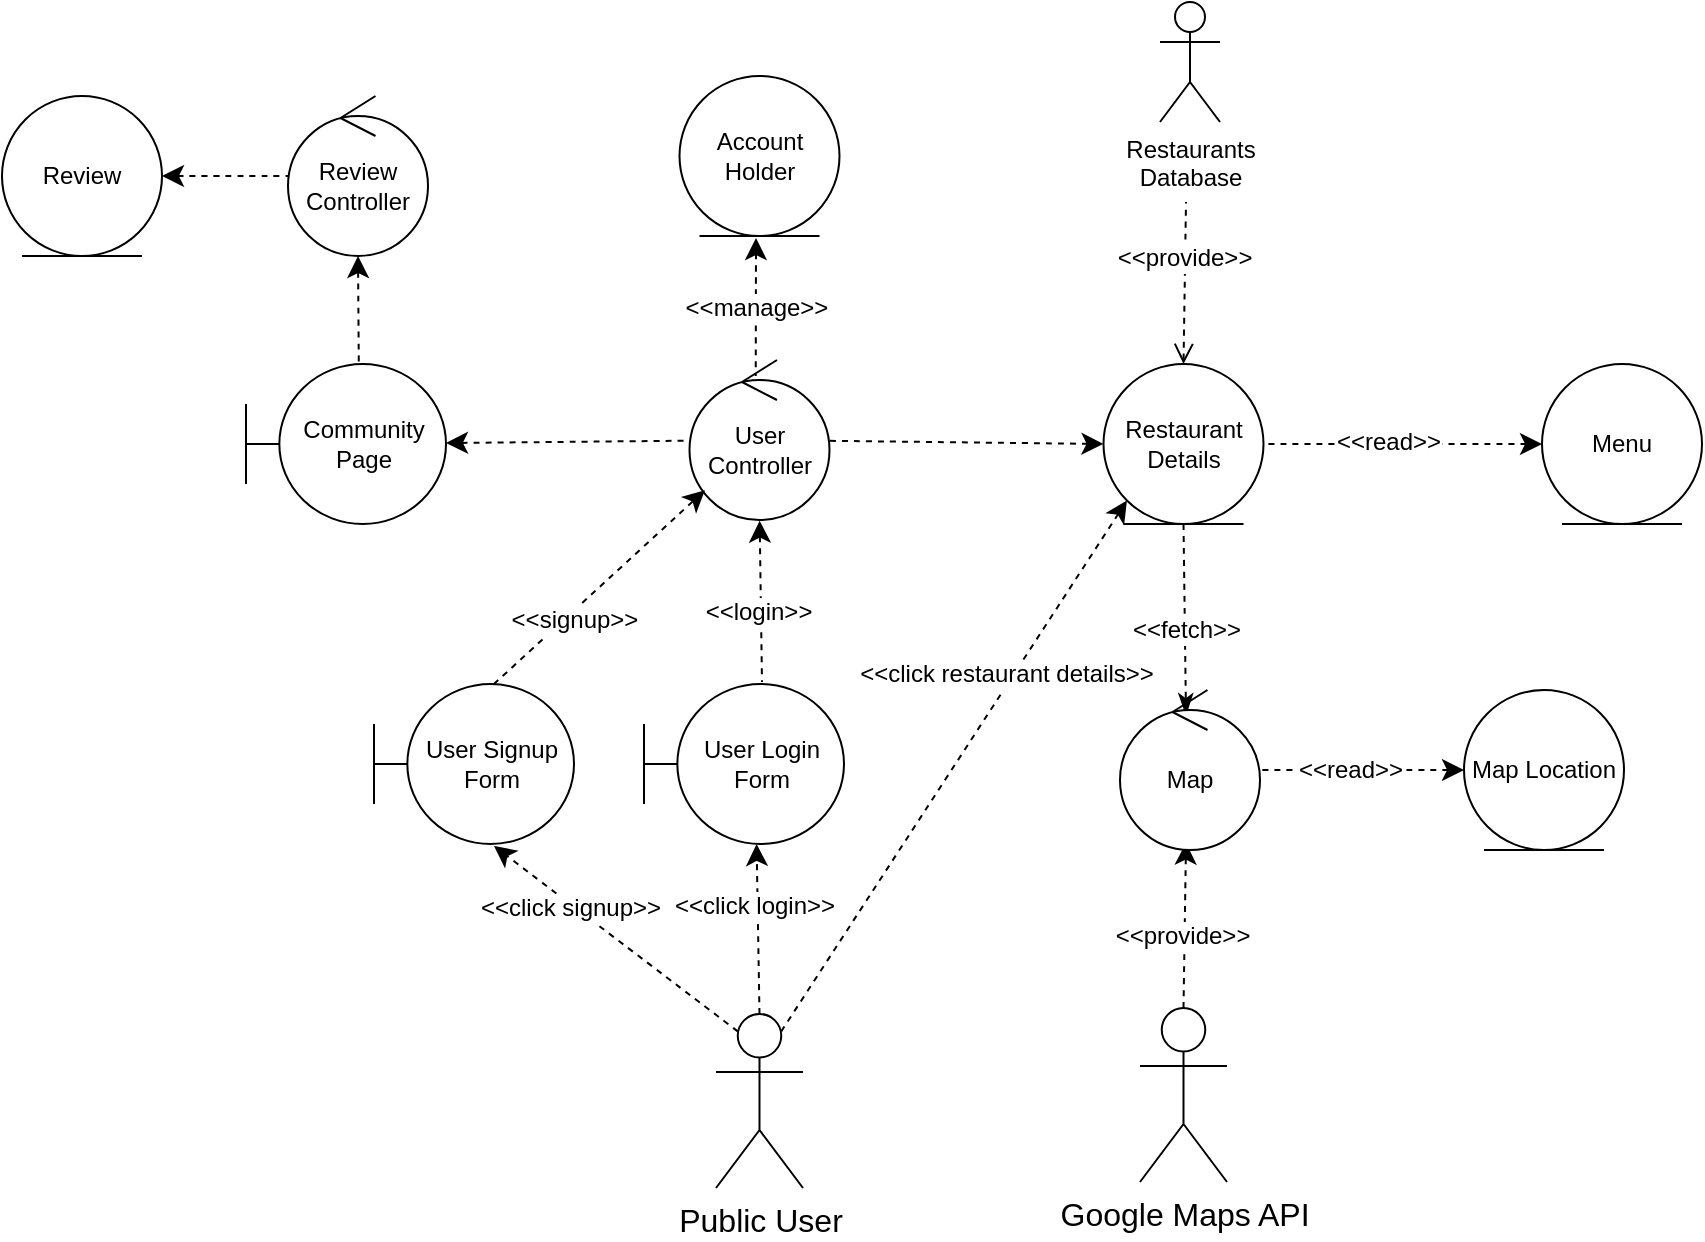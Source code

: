 <mxfile version="20.8.20" type="device"><diagram name="Page-1" id="qtzrwAMSK_wWStTGhh-I"><mxGraphModel dx="2785" dy="1515" grid="0" gridSize="10" guides="1" tooltips="1" connect="1" arrows="1" fold="1" page="0" pageScale="1" pageWidth="850" pageHeight="1100" math="0" shadow="0"><root><mxCell id="0"/><mxCell id="1" parent="0"/><mxCell id="d5BKdqSc_xHFuyM7LWBF-1" value="Public User" style="shape=umlActor;verticalLabelPosition=bottom;verticalAlign=top;html=1;outlineConnect=0;fontSize=16;" parent="1" vertex="1"><mxGeometry x="-123" y="196" width="43.5" height="87" as="geometry"/></mxCell><mxCell id="d5BKdqSc_xHFuyM7LWBF-2" value="User Login Form" style="shape=umlBoundary;whiteSpace=wrap;html=1;fontSize=12;" parent="1" vertex="1"><mxGeometry x="-159" y="31" width="100" height="80" as="geometry"/></mxCell><mxCell id="d5BKdqSc_xHFuyM7LWBF-5" value="" style="edgeStyle=none;orthogonalLoop=1;jettySize=auto;html=1;rounded=0;fontSize=12;startSize=8;endSize=8;curved=1;dashed=1;entryX=0.563;entryY=1;entryDx=0;entryDy=0;entryPerimeter=0;exitX=0.5;exitY=0;exitDx=0;exitDy=0;exitPerimeter=0;" parent="1" target="d5BKdqSc_xHFuyM7LWBF-2" edge="1" source="d5BKdqSc_xHFuyM7LWBF-1"><mxGeometry width="120" relative="1" as="geometry"><mxPoint x="-103" y="187" as="sourcePoint"/><mxPoint x="-108" y="123" as="targetPoint"/><Array as="points"/></mxGeometry></mxCell><mxCell id="pHo9vIIPi7Yucx-JHA5a-15" value="&amp;lt;&amp;lt;click login&amp;gt;&amp;gt;" style="edgeLabel;html=1;align=center;verticalAlign=middle;resizable=0;points=[];fontSize=12;" vertex="1" connectable="0" parent="d5BKdqSc_xHFuyM7LWBF-5"><mxGeometry x="-0.346" y="3" relative="1" as="geometry"><mxPoint y="-26" as="offset"/></mxGeometry></mxCell><mxCell id="d5BKdqSc_xHFuyM7LWBF-10" style="edgeStyle=none;curved=1;rounded=0;orthogonalLoop=1;jettySize=auto;html=1;exitX=0.5;exitY=0;exitDx=0;exitDy=0;exitPerimeter=0;entryX=0.518;entryY=0.992;entryDx=0;entryDy=0;entryPerimeter=0;dashed=1;fontSize=12;startSize=8;endSize=8;" parent="1" source="d5BKdqSc_xHFuyM7LWBF-7" edge="1"><mxGeometry relative="1" as="geometry"><mxPoint x="112.01" y="110.36" as="targetPoint"/></mxGeometry></mxCell><mxCell id="pHo9vIIPi7Yucx-JHA5a-10" value="&amp;lt;&amp;lt;provide&amp;gt;&amp;gt;" style="edgeLabel;html=1;align=center;verticalAlign=middle;resizable=0;points=[];fontSize=12;" vertex="1" connectable="0" parent="d5BKdqSc_xHFuyM7LWBF-10"><mxGeometry x="-0.25" y="1" relative="1" as="geometry"><mxPoint y="-5" as="offset"/></mxGeometry></mxCell><mxCell id="d5BKdqSc_xHFuyM7LWBF-7" value="Google Maps API" style="shape=umlActor;verticalLabelPosition=bottom;verticalAlign=top;html=1;outlineConnect=0;fontSize=16;" parent="1" vertex="1"><mxGeometry x="89" y="193" width="43.5" height="87" as="geometry"/></mxCell><mxCell id="d5BKdqSc_xHFuyM7LWBF-14" style="edgeStyle=none;curved=1;rounded=0;orthogonalLoop=1;jettySize=auto;html=1;exitX=0.5;exitY=1;exitDx=0;exitDy=0;entryX=0.518;entryY=0.195;entryDx=0;entryDy=0;entryPerimeter=0;dashed=1;fontSize=12;startSize=8;endSize=8;startArrow=none;startFill=0;endArrow=classicThin;endFill=1;" parent="1" source="d5BKdqSc_xHFuyM7LWBF-13" edge="1"><mxGeometry relative="1" as="geometry"><mxPoint x="112.01" y="46.6" as="targetPoint"/></mxGeometry></mxCell><mxCell id="pHo9vIIPi7Yucx-JHA5a-9" value="&amp;lt;&amp;lt;fetch&amp;gt;&amp;gt;" style="edgeLabel;html=1;align=center;verticalAlign=middle;resizable=0;points=[];fontSize=12;" vertex="1" connectable="0" parent="d5BKdqSc_xHFuyM7LWBF-14"><mxGeometry x="0.34" y="2" relative="1" as="geometry"><mxPoint x="-2" y="-11" as="offset"/></mxGeometry></mxCell><mxCell id="pHo9vIIPi7Yucx-JHA5a-3" style="edgeStyle=none;curved=1;rounded=0;orthogonalLoop=1;jettySize=auto;html=1;exitX=0;exitY=1;exitDx=0;exitDy=0;fontSize=12;startSize=8;endSize=8;endArrow=none;endFill=0;startArrow=classic;startFill=1;dashed=1;entryX=0.75;entryY=0.1;entryDx=0;entryDy=0;entryPerimeter=0;" edge="1" parent="1" source="d5BKdqSc_xHFuyM7LWBF-13" target="d5BKdqSc_xHFuyM7LWBF-1"><mxGeometry relative="1" as="geometry"><mxPoint x="-59" y="68" as="targetPoint"/></mxGeometry></mxCell><mxCell id="pHo9vIIPi7Yucx-JHA5a-16" value="&amp;lt;&amp;lt;click restaurant details&amp;gt;&amp;gt;" style="edgeLabel;html=1;align=center;verticalAlign=middle;resizable=0;points=[];fontSize=12;" vertex="1" connectable="0" parent="pHo9vIIPi7Yucx-JHA5a-3"><mxGeometry x="-0.332" y="-4" relative="1" as="geometry"><mxPoint as="offset"/></mxGeometry></mxCell><mxCell id="d5BKdqSc_xHFuyM7LWBF-13" value="Restaurant&lt;br&gt;Details" style="ellipse;shape=umlEntity;whiteSpace=wrap;html=1;fontSize=12;" parent="1" vertex="1"><mxGeometry x="70.75" y="-129" width="80" height="80" as="geometry"/></mxCell><mxCell id="d5BKdqSc_xHFuyM7LWBF-17" value="User Controller" style="ellipse;shape=umlControl;whiteSpace=wrap;html=1;fontSize=12;" parent="1" vertex="1"><mxGeometry x="-136.25" y="-131" width="70" height="80" as="geometry"/></mxCell><mxCell id="d5BKdqSc_xHFuyM7LWBF-18" style="edgeStyle=none;curved=1;rounded=0;orthogonalLoop=1;jettySize=auto;html=1;exitX=0.501;exitY=1.004;exitDx=0;exitDy=0;dashed=1;fontSize=12;startSize=8;endSize=8;startArrow=classic;startFill=1;endArrow=none;endFill=0;exitPerimeter=0;" parent="1" edge="1" source="d5BKdqSc_xHFuyM7LWBF-17"><mxGeometry relative="1" as="geometry"><mxPoint x="-101.87" y="-48.5" as="sourcePoint"/><mxPoint x="-100" y="30" as="targetPoint"/></mxGeometry></mxCell><mxCell id="pHo9vIIPi7Yucx-JHA5a-13" value="&amp;lt;&amp;lt;login&amp;gt;&amp;gt;" style="edgeLabel;html=1;align=center;verticalAlign=middle;resizable=0;points=[];fontSize=12;" vertex="1" connectable="0" parent="d5BKdqSc_xHFuyM7LWBF-18"><mxGeometry x="0.336" y="-2" relative="1" as="geometry"><mxPoint y="-9" as="offset"/></mxGeometry></mxCell><mxCell id="d5BKdqSc_xHFuyM7LWBF-20" style="edgeStyle=none;curved=1;rounded=0;orthogonalLoop=1;jettySize=auto;html=1;dashed=1;fontSize=12;startSize=8;endSize=8;startArrow=classic;startFill=1;endArrow=none;endFill=0;exitX=0;exitY=0.5;exitDx=0;exitDy=0;" parent="1" edge="1" target="d5BKdqSc_xHFuyM7LWBF-17" source="d5BKdqSc_xHFuyM7LWBF-13"><mxGeometry relative="1" as="geometry"><mxPoint x="69" y="-83" as="sourcePoint"/><mxPoint x="-59" y="-83" as="targetPoint"/></mxGeometry></mxCell><mxCell id="d5BKdqSc_xHFuyM7LWBF-21" value="Menu" style="ellipse;shape=umlEntity;whiteSpace=wrap;html=1;fontSize=12;" parent="1" vertex="1"><mxGeometry x="290" y="-129" width="80" height="80" as="geometry"/></mxCell><mxCell id="d5BKdqSc_xHFuyM7LWBF-22" style="edgeStyle=none;curved=1;rounded=0;orthogonalLoop=1;jettySize=auto;html=1;dashed=1;fontSize=12;startSize=8;endSize=8;startArrow=classic;startFill=1;endArrow=none;endFill=0;entryX=1;entryY=0.5;entryDx=0;entryDy=0;exitX=0;exitY=0.5;exitDx=0;exitDy=0;" parent="1" edge="1" target="d5BKdqSc_xHFuyM7LWBF-13" source="d5BKdqSc_xHFuyM7LWBF-21"><mxGeometry relative="1" as="geometry"><mxPoint x="287" y="-83.62" as="sourcePoint"/><mxPoint x="159" y="-83.62" as="targetPoint"/></mxGeometry></mxCell><mxCell id="pHo9vIIPi7Yucx-JHA5a-22" value="&amp;lt;&amp;lt;read&amp;gt;&amp;gt;" style="edgeLabel;html=1;align=center;verticalAlign=middle;resizable=0;points=[];fontSize=12;" vertex="1" connectable="0" parent="d5BKdqSc_xHFuyM7LWBF-22"><mxGeometry x="0.108" y="-1" relative="1" as="geometry"><mxPoint as="offset"/></mxGeometry></mxCell><mxCell id="6giXcnXgvS34QESuNmI0-1" value="Account Holder" style="ellipse;shape=umlEntity;whiteSpace=wrap;html=1;fontSize=12;" parent="1" vertex="1"><mxGeometry x="-141.25" y="-273" width="80" height="80" as="geometry"/></mxCell><mxCell id="6giXcnXgvS34QESuNmI0-3" style="edgeStyle=none;curved=1;rounded=0;orthogonalLoop=1;jettySize=auto;html=1;dashed=1;fontSize=12;startSize=8;endSize=8;startArrow=classic;startFill=1;endArrow=none;endFill=0;" parent="1" edge="1"><mxGeometry relative="1" as="geometry"><mxPoint x="-103" y="-192" as="sourcePoint"/><mxPoint x="-103.13" y="-123" as="targetPoint"/></mxGeometry></mxCell><mxCell id="pHo9vIIPi7Yucx-JHA5a-11" value="&amp;lt;&amp;lt;manage&amp;gt;&amp;gt;" style="edgeLabel;html=1;align=center;verticalAlign=middle;resizable=0;points=[];fontSize=12;" vertex="1" connectable="0" parent="6giXcnXgvS34QESuNmI0-3"><mxGeometry x="0.529" relative="1" as="geometry"><mxPoint y="-18" as="offset"/></mxGeometry></mxCell><mxCell id="6giXcnXgvS34QESuNmI0-4" value="Restaurants&lt;br style=&quot;border-color: var(--border-color);&quot;&gt;&lt;span style=&quot;&quot;&gt;Database&lt;/span&gt;" style="shape=umlActor;verticalLabelPosition=bottom;verticalAlign=top;html=1;outlineConnect=0;fontSize=12;" parent="1" vertex="1"><mxGeometry x="99" y="-310" width="30" height="60" as="geometry"/></mxCell><mxCell id="6giXcnXgvS34QESuNmI0-6" style="edgeStyle=none;curved=1;rounded=0;orthogonalLoop=1;jettySize=auto;html=1;exitX=0.5;exitY=0;exitDx=0;exitDy=0;dashed=1;fontSize=12;startSize=8;endSize=8;startArrow=open;startFill=0;endArrow=none;endFill=0;" parent="1" edge="1" source="d5BKdqSc_xHFuyM7LWBF-13"><mxGeometry relative="1" as="geometry"><mxPoint x="112.44" y="-127.36" as="sourcePoint"/><mxPoint x="112" y="-210" as="targetPoint"/></mxGeometry></mxCell><mxCell id="pHo9vIIPi7Yucx-JHA5a-21" value="&amp;lt;&amp;lt;provide&amp;gt;&amp;gt;" style="edgeLabel;html=1;align=center;verticalAlign=middle;resizable=0;points=[];fontSize=12;" vertex="1" connectable="0" parent="6giXcnXgvS34QESuNmI0-6"><mxGeometry x="0.326" y="1" relative="1" as="geometry"><mxPoint as="offset"/></mxGeometry></mxCell><mxCell id="6giXcnXgvS34QESuNmI0-8" value="Map" style="ellipse;shape=umlControl;whiteSpace=wrap;html=1;fontSize=12;" parent="1" vertex="1"><mxGeometry x="79" y="34" width="70" height="80" as="geometry"/></mxCell><mxCell id="pHo9vIIPi7Yucx-JHA5a-4" value="User Signup Form" style="shape=umlBoundary;whiteSpace=wrap;html=1;fontSize=12;" vertex="1" parent="1"><mxGeometry x="-294" y="31" width="100" height="80" as="geometry"/></mxCell><mxCell id="pHo9vIIPi7Yucx-JHA5a-6" value="" style="edgeStyle=none;orthogonalLoop=1;jettySize=auto;html=1;rounded=0;fontSize=12;startSize=8;endSize=8;curved=1;dashed=1;exitX=0.25;exitY=0.1;exitDx=0;exitDy=0;exitPerimeter=0;" edge="1" parent="1" source="d5BKdqSc_xHFuyM7LWBF-1"><mxGeometry width="120" relative="1" as="geometry"><mxPoint x="-123" y="223" as="sourcePoint"/><mxPoint x="-234" y="112" as="targetPoint"/><Array as="points"/></mxGeometry></mxCell><mxCell id="pHo9vIIPi7Yucx-JHA5a-14" value="&amp;lt;&amp;lt;click signup&amp;gt;&amp;gt;" style="edgeLabel;html=1;align=center;verticalAlign=middle;resizable=0;points=[];fontSize=12;" vertex="1" connectable="0" parent="pHo9vIIPi7Yucx-JHA5a-6"><mxGeometry x="0.38" y="2" relative="1" as="geometry"><mxPoint x="1" as="offset"/></mxGeometry></mxCell><mxCell id="pHo9vIIPi7Yucx-JHA5a-7" value="" style="edgeStyle=none;orthogonalLoop=1;jettySize=auto;html=1;rounded=0;fontSize=12;startSize=8;endSize=8;curved=1;dashed=1;exitX=0.6;exitY=0;exitDx=0;exitDy=0;exitPerimeter=0;" edge="1" parent="1" source="pHo9vIIPi7Yucx-JHA5a-4" target="d5BKdqSc_xHFuyM7LWBF-17"><mxGeometry width="120" relative="1" as="geometry"><mxPoint x="-233" y="31" as="sourcePoint"/><mxPoint x="-355" y="-62" as="targetPoint"/><Array as="points"/></mxGeometry></mxCell><mxCell id="pHo9vIIPi7Yucx-JHA5a-12" value="&amp;lt;&amp;lt;signup&amp;gt;&amp;gt;" style="edgeLabel;html=1;align=center;verticalAlign=middle;resizable=0;points=[];fontSize=12;" vertex="1" connectable="0" parent="pHo9vIIPi7Yucx-JHA5a-7"><mxGeometry x="-0.286" y="-3" relative="1" as="geometry"><mxPoint as="offset"/></mxGeometry></mxCell><mxCell id="pHo9vIIPi7Yucx-JHA5a-19" style="edgeStyle=none;curved=1;rounded=0;orthogonalLoop=1;jettySize=auto;html=1;exitX=0;exitY=0.5;exitDx=0;exitDy=0;dashed=1;fontSize=12;startArrow=classic;startFill=1;endArrow=none;endFill=0;startSize=8;endSize=8;" edge="1" parent="1" source="pHo9vIIPi7Yucx-JHA5a-17" target="6giXcnXgvS34QESuNmI0-8"><mxGeometry relative="1" as="geometry"/></mxCell><mxCell id="pHo9vIIPi7Yucx-JHA5a-20" value="&amp;lt;&amp;lt;read&amp;gt;&amp;gt;" style="edgeLabel;html=1;align=center;verticalAlign=middle;resizable=0;points=[];fontSize=12;" vertex="1" connectable="0" parent="pHo9vIIPi7Yucx-JHA5a-19"><mxGeometry x="0.259" relative="1" as="geometry"><mxPoint x="7" as="offset"/></mxGeometry></mxCell><mxCell id="pHo9vIIPi7Yucx-JHA5a-17" value="Map Location" style="ellipse;shape=umlEntity;whiteSpace=wrap;html=1;fontSize=12;" vertex="1" parent="1"><mxGeometry x="251" y="34" width="80" height="80" as="geometry"/></mxCell><mxCell id="pHo9vIIPi7Yucx-JHA5a-25" style="edgeStyle=none;curved=1;rounded=0;orthogonalLoop=1;jettySize=auto;html=1;dashed=1;fontSize=12;startArrow=classic;startFill=1;endArrow=none;endFill=0;startSize=8;endSize=8;" edge="1" parent="1" source="pHo9vIIPi7Yucx-JHA5a-23" target="d5BKdqSc_xHFuyM7LWBF-17"><mxGeometry relative="1" as="geometry"/></mxCell><mxCell id="pHo9vIIPi7Yucx-JHA5a-23" value="Community Page" style="shape=umlBoundary;whiteSpace=wrap;html=1;fontSize=12;" vertex="1" parent="1"><mxGeometry x="-358" y="-129" width="100" height="80" as="geometry"/></mxCell><mxCell id="pHo9vIIPi7Yucx-JHA5a-27" style="edgeStyle=none;curved=1;rounded=0;orthogonalLoop=1;jettySize=auto;html=1;entryX=0.564;entryY=0.007;entryDx=0;entryDy=0;entryPerimeter=0;dashed=1;fontSize=12;startArrow=classic;startFill=1;endArrow=none;endFill=0;startSize=8;endSize=8;" edge="1" parent="1" source="pHo9vIIPi7Yucx-JHA5a-26" target="pHo9vIIPi7Yucx-JHA5a-23"><mxGeometry relative="1" as="geometry"/></mxCell><mxCell id="pHo9vIIPi7Yucx-JHA5a-26" value="Review Controller" style="ellipse;shape=umlControl;whiteSpace=wrap;html=1;fontSize=12;" vertex="1" parent="1"><mxGeometry x="-337" y="-263" width="70" height="80" as="geometry"/></mxCell><mxCell id="pHo9vIIPi7Yucx-JHA5a-30" style="edgeStyle=none;curved=1;rounded=0;orthogonalLoop=1;jettySize=auto;html=1;dashed=1;fontSize=12;startArrow=classic;startFill=1;endArrow=none;endFill=0;startSize=8;endSize=8;" edge="1" parent="1" source="pHo9vIIPi7Yucx-JHA5a-28" target="pHo9vIIPi7Yucx-JHA5a-26"><mxGeometry relative="1" as="geometry"/></mxCell><mxCell id="pHo9vIIPi7Yucx-JHA5a-28" value="Review" style="ellipse;shape=umlEntity;whiteSpace=wrap;html=1;fontSize=12;" vertex="1" parent="1"><mxGeometry x="-480" y="-263" width="80" height="80" as="geometry"/></mxCell></root></mxGraphModel></diagram></mxfile>